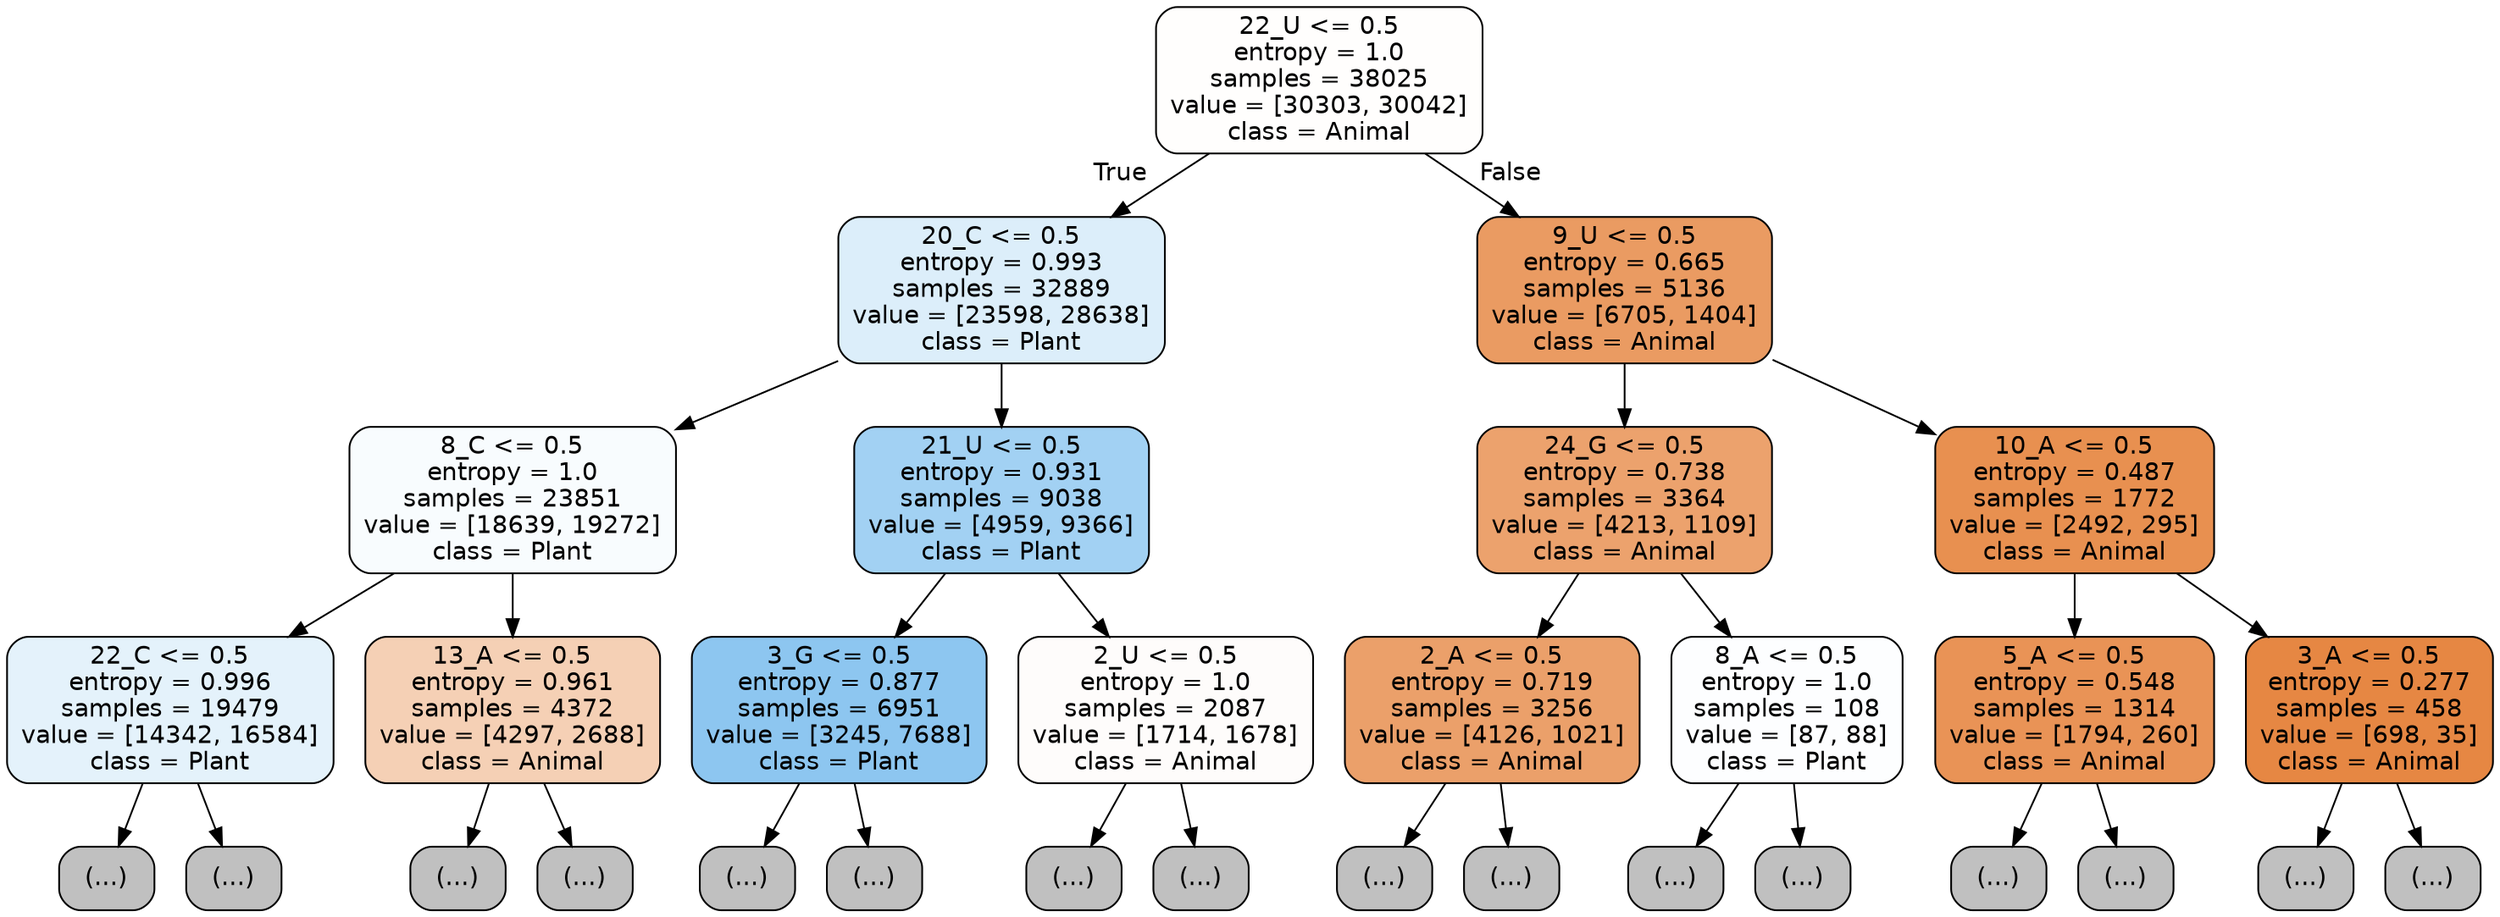 digraph Tree {
node [shape=box, style="filled, rounded", color="black", fontname="helvetica"] ;
edge [fontname="helvetica"] ;
0 [label="22_U <= 0.5\nentropy = 1.0\nsamples = 38025\nvalue = [30303, 30042]\nclass = Animal", fillcolor="#fffefd"] ;
1 [label="20_C <= 0.5\nentropy = 0.993\nsamples = 32889\nvalue = [23598, 28638]\nclass = Plant", fillcolor="#dceefa"] ;
0 -> 1 [labeldistance=2.5, labelangle=45, headlabel="True"] ;
2 [label="8_C <= 0.5\nentropy = 1.0\nsamples = 23851\nvalue = [18639, 19272]\nclass = Plant", fillcolor="#f8fcfe"] ;
1 -> 2 ;
3 [label="22_C <= 0.5\nentropy = 0.996\nsamples = 19479\nvalue = [14342, 16584]\nclass = Plant", fillcolor="#e4f2fb"] ;
2 -> 3 ;
4 [label="(...)", fillcolor="#C0C0C0"] ;
3 -> 4 ;
7447 [label="(...)", fillcolor="#C0C0C0"] ;
3 -> 7447 ;
8638 [label="13_A <= 0.5\nentropy = 0.961\nsamples = 4372\nvalue = [4297, 2688]\nclass = Animal", fillcolor="#f5d0b5"] ;
2 -> 8638 ;
8639 [label="(...)", fillcolor="#C0C0C0"] ;
8638 -> 8639 ;
10432 [label="(...)", fillcolor="#C0C0C0"] ;
8638 -> 10432 ;
11067 [label="21_U <= 0.5\nentropy = 0.931\nsamples = 9038\nvalue = [4959, 9366]\nclass = Plant", fillcolor="#a2d1f3"] ;
1 -> 11067 ;
11068 [label="3_G <= 0.5\nentropy = 0.877\nsamples = 6951\nvalue = [3245, 7688]\nclass = Plant", fillcolor="#8dc6f0"] ;
11067 -> 11068 ;
11069 [label="(...)", fillcolor="#C0C0C0"] ;
11068 -> 11069 ;
12984 [label="(...)", fillcolor="#C0C0C0"] ;
11068 -> 12984 ;
13695 [label="2_U <= 0.5\nentropy = 1.0\nsamples = 2087\nvalue = [1714, 1678]\nclass = Animal", fillcolor="#fefcfb"] ;
11067 -> 13695 ;
13696 [label="(...)", fillcolor="#C0C0C0"] ;
13695 -> 13696 ;
14401 [label="(...)", fillcolor="#C0C0C0"] ;
13695 -> 14401 ;
14648 [label="9_U <= 0.5\nentropy = 0.665\nsamples = 5136\nvalue = [6705, 1404]\nclass = Animal", fillcolor="#ea9b62"] ;
0 -> 14648 [labeldistance=2.5, labelangle=-45, headlabel="False"] ;
14649 [label="24_G <= 0.5\nentropy = 0.738\nsamples = 3364\nvalue = [4213, 1109]\nclass = Animal", fillcolor="#eca26d"] ;
14648 -> 14649 ;
14650 [label="2_A <= 0.5\nentropy = 0.719\nsamples = 3256\nvalue = [4126, 1021]\nclass = Animal", fillcolor="#eba06a"] ;
14649 -> 14650 ;
14651 [label="(...)", fillcolor="#C0C0C0"] ;
14650 -> 14651 ;
15684 [label="(...)", fillcolor="#C0C0C0"] ;
14650 -> 15684 ;
15981 [label="8_A <= 0.5\nentropy = 1.0\nsamples = 108\nvalue = [87, 88]\nclass = Plant", fillcolor="#fdfeff"] ;
14649 -> 15981 ;
15982 [label="(...)", fillcolor="#C0C0C0"] ;
15981 -> 15982 ;
16029 [label="(...)", fillcolor="#C0C0C0"] ;
15981 -> 16029 ;
16032 [label="10_A <= 0.5\nentropy = 0.487\nsamples = 1772\nvalue = [2492, 295]\nclass = Animal", fillcolor="#e89050"] ;
14648 -> 16032 ;
16033 [label="5_A <= 0.5\nentropy = 0.548\nsamples = 1314\nvalue = [1794, 260]\nclass = Animal", fillcolor="#e99356"] ;
16032 -> 16033 ;
16034 [label="(...)", fillcolor="#C0C0C0"] ;
16033 -> 16034 ;
16403 [label="(...)", fillcolor="#C0C0C0"] ;
16033 -> 16403 ;
16488 [label="3_A <= 0.5\nentropy = 0.277\nsamples = 458\nvalue = [698, 35]\nclass = Animal", fillcolor="#e68743"] ;
16032 -> 16488 ;
16489 [label="(...)", fillcolor="#C0C0C0"] ;
16488 -> 16489 ;
16548 [label="(...)", fillcolor="#C0C0C0"] ;
16488 -> 16548 ;
}
